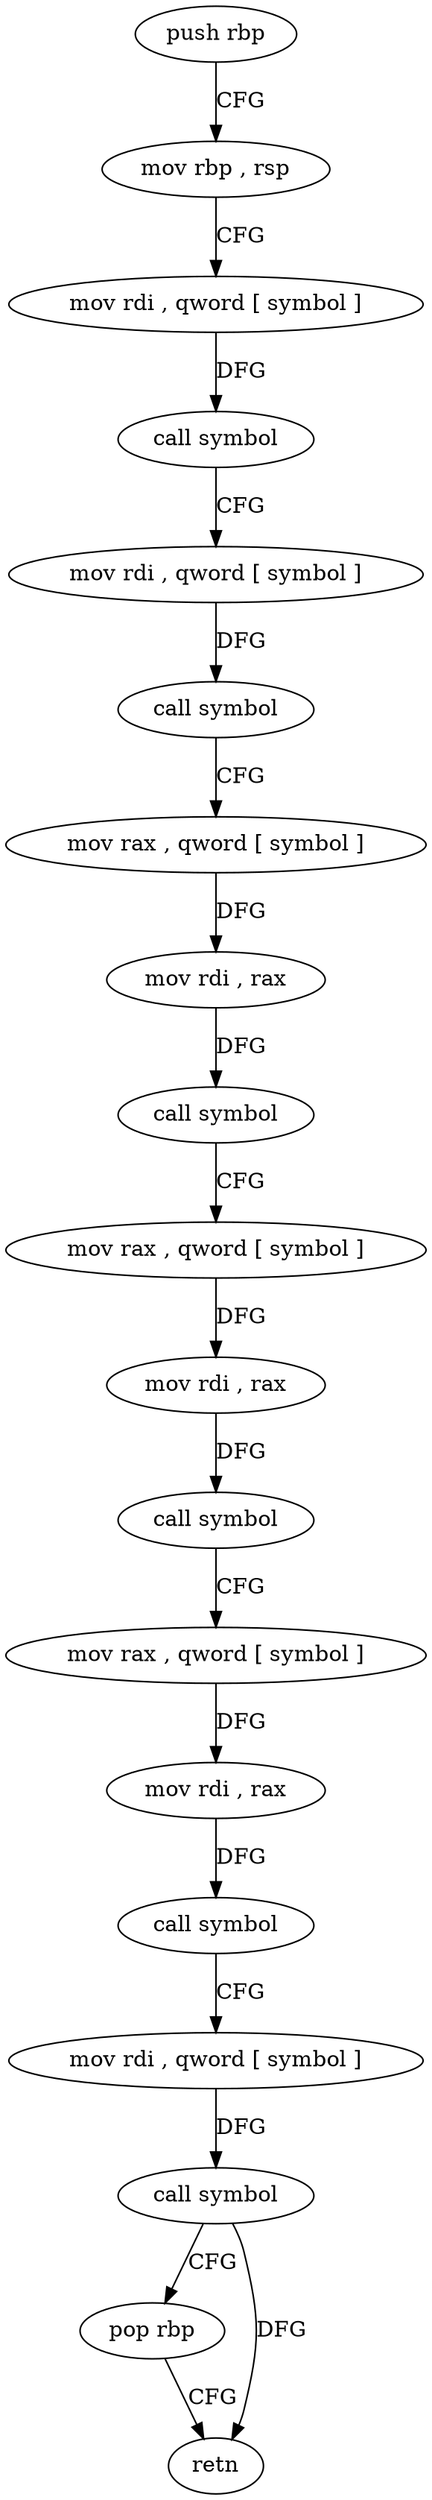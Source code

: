 digraph "func" {
"4205728" [label = "push rbp" ]
"4205729" [label = "mov rbp , rsp" ]
"4205732" [label = "mov rdi , qword [ symbol ]" ]
"4205740" [label = "call symbol" ]
"4205745" [label = "mov rdi , qword [ symbol ]" ]
"4205753" [label = "call symbol" ]
"4205758" [label = "mov rax , qword [ symbol ]" ]
"4205766" [label = "mov rdi , rax" ]
"4205769" [label = "call symbol" ]
"4205774" [label = "mov rax , qword [ symbol ]" ]
"4205782" [label = "mov rdi , rax" ]
"4205785" [label = "call symbol" ]
"4205790" [label = "mov rax , qword [ symbol ]" ]
"4205798" [label = "mov rdi , rax" ]
"4205801" [label = "call symbol" ]
"4205806" [label = "mov rdi , qword [ symbol ]" ]
"4205814" [label = "call symbol" ]
"4205819" [label = "pop rbp" ]
"4205820" [label = "retn" ]
"4205728" -> "4205729" [ label = "CFG" ]
"4205729" -> "4205732" [ label = "CFG" ]
"4205732" -> "4205740" [ label = "DFG" ]
"4205740" -> "4205745" [ label = "CFG" ]
"4205745" -> "4205753" [ label = "DFG" ]
"4205753" -> "4205758" [ label = "CFG" ]
"4205758" -> "4205766" [ label = "DFG" ]
"4205766" -> "4205769" [ label = "DFG" ]
"4205769" -> "4205774" [ label = "CFG" ]
"4205774" -> "4205782" [ label = "DFG" ]
"4205782" -> "4205785" [ label = "DFG" ]
"4205785" -> "4205790" [ label = "CFG" ]
"4205790" -> "4205798" [ label = "DFG" ]
"4205798" -> "4205801" [ label = "DFG" ]
"4205801" -> "4205806" [ label = "CFG" ]
"4205806" -> "4205814" [ label = "DFG" ]
"4205814" -> "4205819" [ label = "CFG" ]
"4205814" -> "4205820" [ label = "DFG" ]
"4205819" -> "4205820" [ label = "CFG" ]
}
